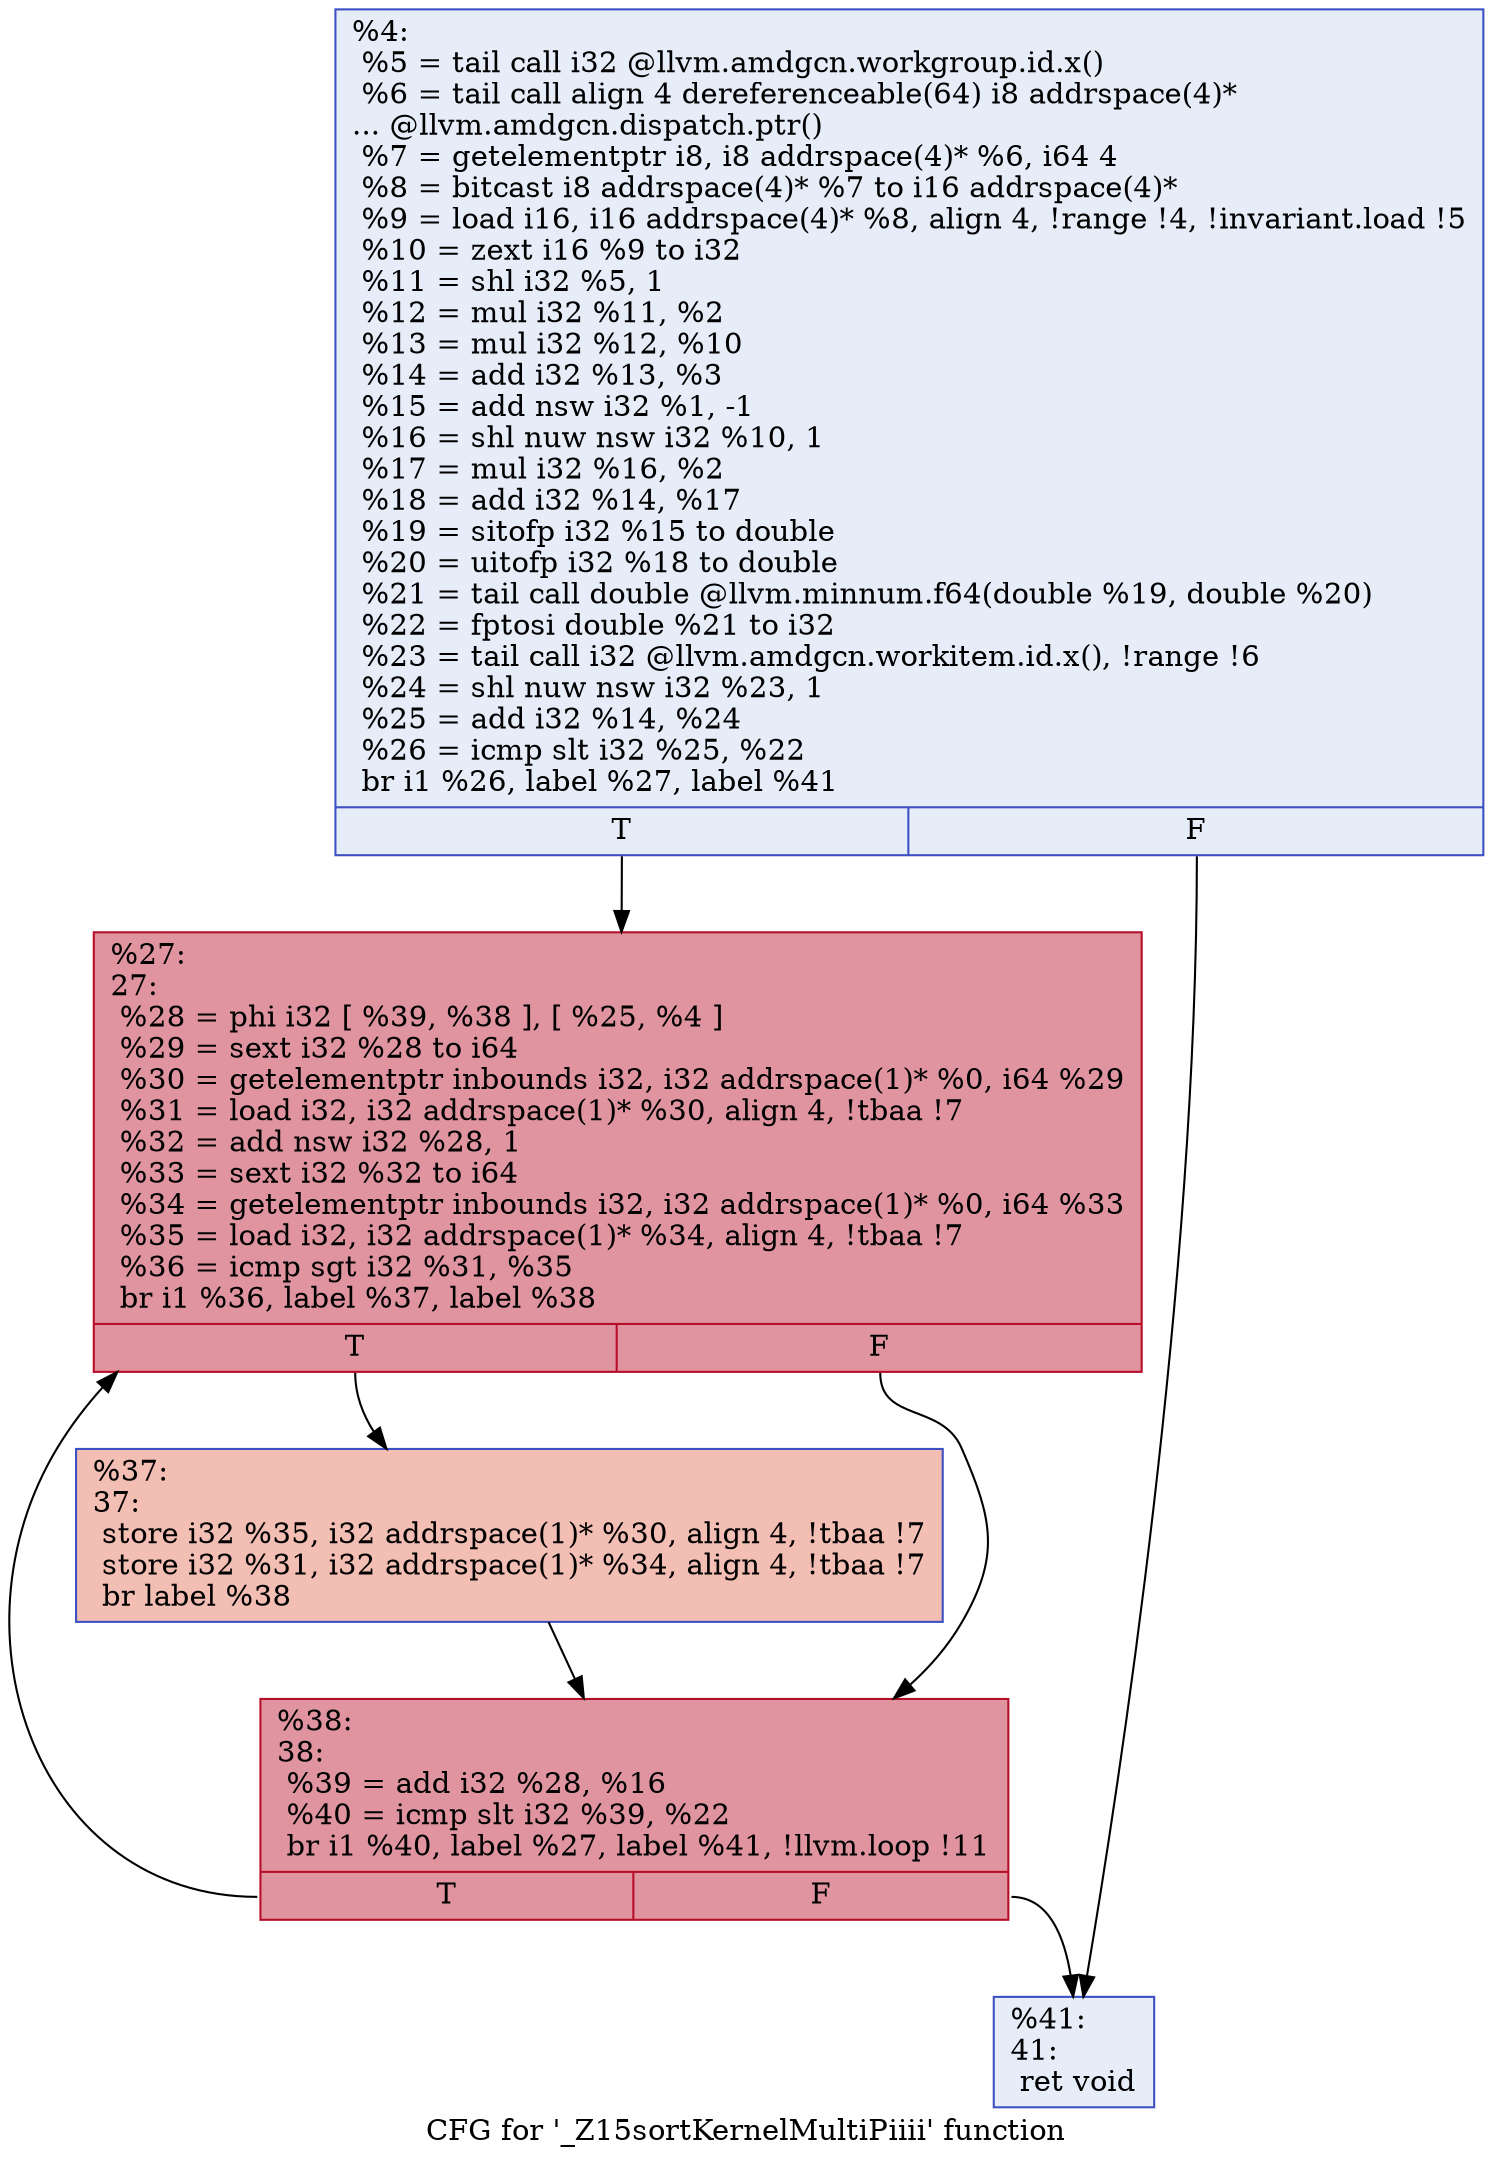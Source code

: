 digraph "CFG for '_Z15sortKernelMultiPiiii' function" {
	label="CFG for '_Z15sortKernelMultiPiiii' function";

	Node0x4da4470 [shape=record,color="#3d50c3ff", style=filled, fillcolor="#c7d7f070",label="{%4:\l  %5 = tail call i32 @llvm.amdgcn.workgroup.id.x()\l  %6 = tail call align 4 dereferenceable(64) i8 addrspace(4)*\l... @llvm.amdgcn.dispatch.ptr()\l  %7 = getelementptr i8, i8 addrspace(4)* %6, i64 4\l  %8 = bitcast i8 addrspace(4)* %7 to i16 addrspace(4)*\l  %9 = load i16, i16 addrspace(4)* %8, align 4, !range !4, !invariant.load !5\l  %10 = zext i16 %9 to i32\l  %11 = shl i32 %5, 1\l  %12 = mul i32 %11, %2\l  %13 = mul i32 %12, %10\l  %14 = add i32 %13, %3\l  %15 = add nsw i32 %1, -1\l  %16 = shl nuw nsw i32 %10, 1\l  %17 = mul i32 %16, %2\l  %18 = add i32 %14, %17\l  %19 = sitofp i32 %15 to double\l  %20 = uitofp i32 %18 to double\l  %21 = tail call double @llvm.minnum.f64(double %19, double %20)\l  %22 = fptosi double %21 to i32\l  %23 = tail call i32 @llvm.amdgcn.workitem.id.x(), !range !6\l  %24 = shl nuw nsw i32 %23, 1\l  %25 = add i32 %14, %24\l  %26 = icmp slt i32 %25, %22\l  br i1 %26, label %27, label %41\l|{<s0>T|<s1>F}}"];
	Node0x4da4470:s0 -> Node0x4da6c50;
	Node0x4da4470:s1 -> Node0x4da6ce0;
	Node0x4da6c50 [shape=record,color="#b70d28ff", style=filled, fillcolor="#b70d2870",label="{%27:\l27:                                               \l  %28 = phi i32 [ %39, %38 ], [ %25, %4 ]\l  %29 = sext i32 %28 to i64\l  %30 = getelementptr inbounds i32, i32 addrspace(1)* %0, i64 %29\l  %31 = load i32, i32 addrspace(1)* %30, align 4, !tbaa !7\l  %32 = add nsw i32 %28, 1\l  %33 = sext i32 %32 to i64\l  %34 = getelementptr inbounds i32, i32 addrspace(1)* %0, i64 %33\l  %35 = load i32, i32 addrspace(1)* %34, align 4, !tbaa !7\l  %36 = icmp sgt i32 %31, %35\l  br i1 %36, label %37, label %38\l|{<s0>T|<s1>F}}"];
	Node0x4da6c50:s0 -> Node0x4da7c00;
	Node0x4da6c50:s1 -> Node0x4da6e20;
	Node0x4da7c00 [shape=record,color="#3d50c3ff", style=filled, fillcolor="#e36c5570",label="{%37:\l37:                                               \l  store i32 %35, i32 addrspace(1)* %30, align 4, !tbaa !7\l  store i32 %31, i32 addrspace(1)* %34, align 4, !tbaa !7\l  br label %38\l}"];
	Node0x4da7c00 -> Node0x4da6e20;
	Node0x4da6e20 [shape=record,color="#b70d28ff", style=filled, fillcolor="#b70d2870",label="{%38:\l38:                                               \l  %39 = add i32 %28, %16\l  %40 = icmp slt i32 %39, %22\l  br i1 %40, label %27, label %41, !llvm.loop !11\l|{<s0>T|<s1>F}}"];
	Node0x4da6e20:s0 -> Node0x4da6c50;
	Node0x4da6e20:s1 -> Node0x4da6ce0;
	Node0x4da6ce0 [shape=record,color="#3d50c3ff", style=filled, fillcolor="#c7d7f070",label="{%41:\l41:                                               \l  ret void\l}"];
}
